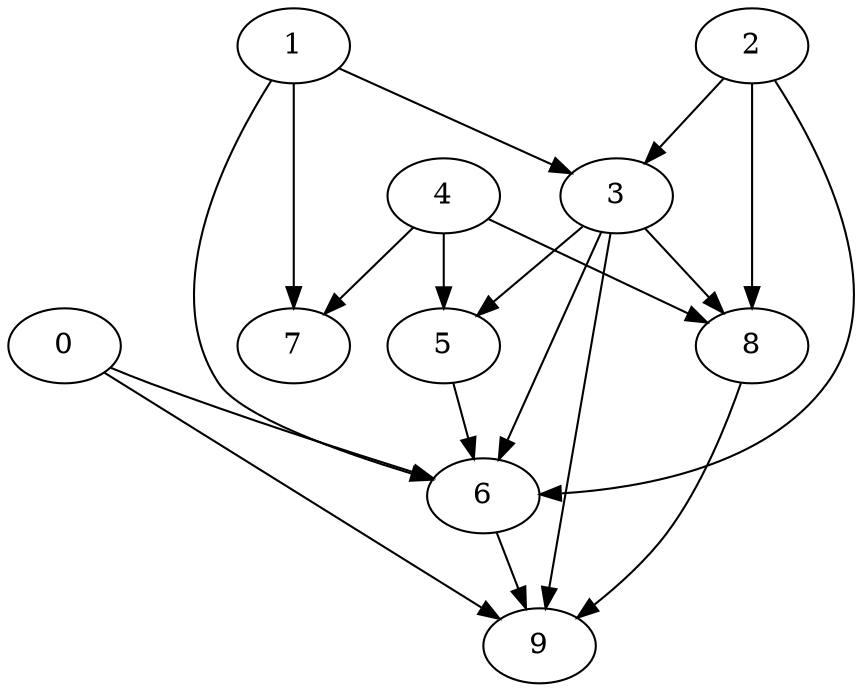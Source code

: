 strict digraph "fast_gnp_random_graph(10,0.4)" {
	graph [bb="0,0,406.13,324"];
	node [label="\N"];
	0	 [height=0.5,
		pos="27,162",
		width=0.75];
	6	 [height=0.5,
		pos="228,90",
		width=0.75];
	0 -> 6	 [pos="e,203.96,98.361 49.012,151.53 55.125,148.99 61.79,146.31 68,144 111.06,127.97 161.48,111.66 194.04,101.45"];
	9	 [height=0.5,
		pos="265,18",
		width=0.75];
	0 -> 9	 [pos="e,245.59,30.582 46.477,149.38 88.508,124.3 187.87,65.022 236.79,35.833"];
	6 -> 9	 [pos="e,256.46,35.147 236.58,72.765 241.06,64.283 246.65,53.714 251.68,44.197"];
	1	 [height=0.5,
		pos="137,306",
		width=0.75];
	1 -> 6	 [pos="e,203.38,97.752 126.27,289.38 106.75,258.86 70.191,190.24 101,144 111.71,127.92 159.6,111 193.4,100.72"];
	3	 [height=0.5,
		pos="292,234",
		width=0.75];
	1 -> 3	 [pos="e,270.23,244.83 158.88,295.12 185.54,283.08 230.75,262.66 260.98,249.01"];
	7	 [height=0.5,
		pos="137,162",
		width=0.75];
	1 -> 7	 [pos="e,137,180.19 137,287.87 137,263.67 137,219.21 137,190.39"];
	3 -> 6	 [pos="e,235.42,107.46 284.53,216.43 273.5,191.96 252.75,145.91 239.69,116.94"];
	3 -> 9	 [pos="e,267.17,36.232 289.84,215.85 285.17,178.83 274.11,91.181 268.46,46.386"];
	8	 [height=0.5,
		pos="357,162",
		width=0.75];
	3 -> 8	 [pos="e,343.24,177.82 305.78,218.15 314.66,208.6 326.36,195.99 336.34,185.25"];
	5	 [height=0.5,
		pos="209,162",
		width=0.75];
	3 -> 5	 [pos="e,225.08,176.56 275.6,219.17 263.36,208.85 246.45,194.58 232.73,183.01"];
	8 -> 9	 [pos="e,280.72,32.689 351.26,144.38 344.43,125.82 331.92,95.325 316,72 308.05,60.349 297.46,48.884 288,39.614"];
	5 -> 6	 [pos="e,223.44,107.79 213.6,144.05 215.75,136.14 218.35,126.54 220.76,117.69"];
	2	 [height=0.5,
		pos="357,306",
		width=0.75];
	2 -> 6	 [pos="e,255.19,90.689 368.07,289.14 388.18,258.21 425.74,188.9 393,144 364,104.22 304.67,93.641 265.62,91.184"];
	2 -> 3	 [pos="e,305.76,249.82 343.22,290.15 334.34,280.6 322.64,267.99 312.66,257.25"];
	2 -> 8	 [pos="e,357,180.19 357,287.87 357,263.67 357,219.21 357,190.39"];
	4	 [height=0.5,
		pos="209,234",
		width=0.75];
	4 -> 7	 [pos="e,151.8,177.38 194.43,218.83 184.25,208.94 170.48,195.55 158.97,184.36"];
	4 -> 8	 [pos="e,335.45,173.19 230.52,222.82 255.73,210.9 297.68,191.06 326.3,177.52"];
	4 -> 5	 [pos="e,209,180.1 209,215.7 209,207.98 209,198.71 209,190.11"];
}
